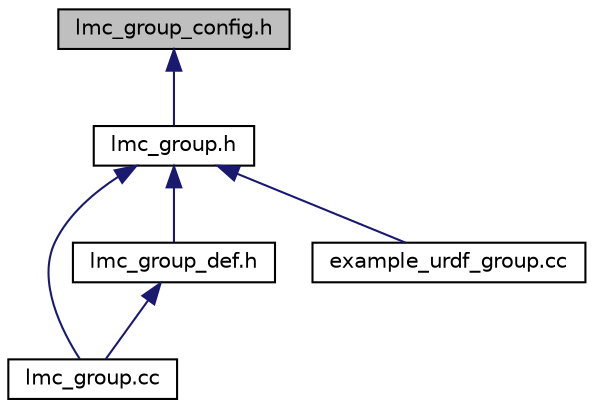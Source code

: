 digraph "lmc_group_config.h"
{
 // LATEX_PDF_SIZE
  edge [fontname="Helvetica",fontsize="10",labelfontname="Helvetica",labelfontsize="10"];
  node [fontname="Helvetica",fontsize="10",shape=record];
  Node1 [label="lmc_group_config.h",height=0.2,width=0.4,color="black", fillcolor="grey75", style="filled", fontcolor="black",tooltip="Group(basic unit for coliision detect and motion planner) config data structures."];
  Node1 -> Node2 [dir="back",color="midnightblue",fontsize="10",style="solid",fontname="Helvetica"];
  Node2 [label="lmc_group.h",height=0.2,width=0.4,color="black", fillcolor="white", style="filled",URL="$lmc__group_8h.html",tooltip="Group(basic unit for coliision detect and motion planner) related data structures and functions."];
  Node2 -> Node3 [dir="back",color="midnightblue",fontsize="10",style="solid",fontname="Helvetica"];
  Node3 [label="lmc_group.cc",height=0.2,width=0.4,color="black", fillcolor="white", style="filled",URL="$lmc__group_8cc_source.html",tooltip=" "];
  Node2 -> Node4 [dir="back",color="midnightblue",fontsize="10",style="solid",fontname="Helvetica"];
  Node4 [label="lmc_group_def.h",height=0.2,width=0.4,color="black", fillcolor="white", style="filled",URL="$lmc__group__def_8h_source.html",tooltip=" "];
  Node4 -> Node3 [dir="back",color="midnightblue",fontsize="10",style="solid",fontname="Helvetica"];
  Node2 -> Node5 [dir="back",color="midnightblue",fontsize="10",style="solid",fontname="Helvetica"];
  Node5 [label="example_urdf_group.cc",height=0.2,width=0.4,color="black", fillcolor="white", style="filled",URL="$example__urdf__group_8cc.html",tooltip=" "];
}
